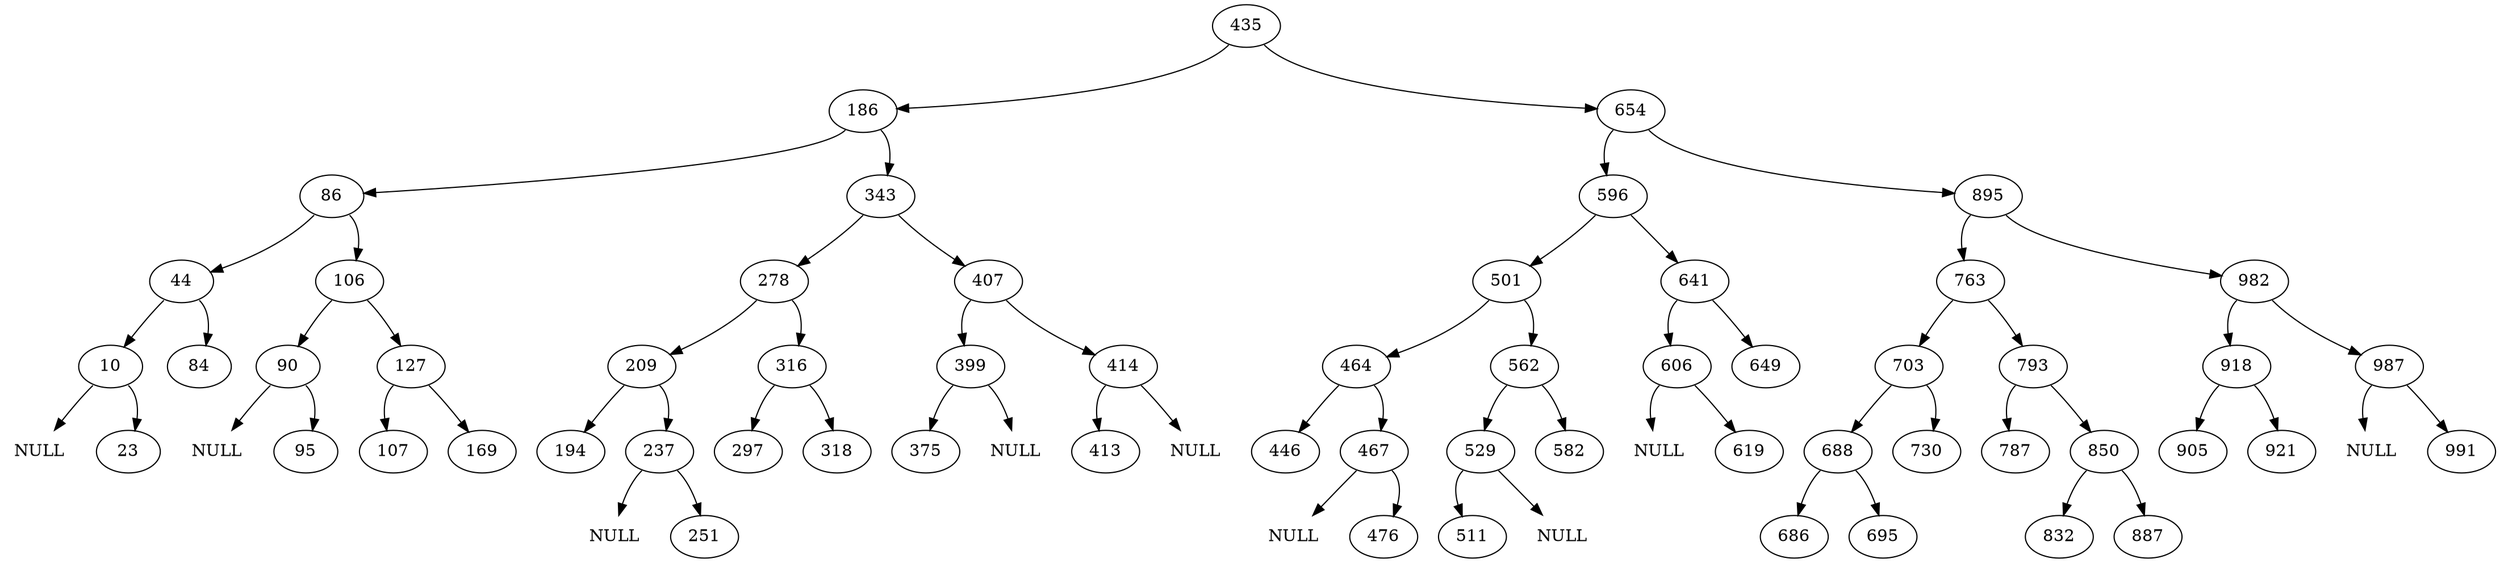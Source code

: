 digraph AVL {
435:sw -> 186 ;
435:se -> 654 ;
186:sw -> 86 ;
186:se -> 343 ;
86:sw -> 44 ;
86:se -> 106 ;
44:sw -> 10 ;
44:se -> 84 ;
NULL10L[label="NULL",shape=none] ;
10:sw -> NULL10L ;
10:se -> 23 ;
106:sw -> 90 ;
106:se -> 127 ;
NULL90L[label="NULL",shape=none] ;
90:sw -> NULL90L ;
90:se -> 95 ;
127:sw -> 107 ;
127:se -> 169 ;
343:sw -> 278 ;
343:se -> 407 ;
278:sw -> 209 ;
278:se -> 316 ;
209:sw -> 194 ;
209:se -> 237 ;
NULL237L[label="NULL",shape=none] ;
237:sw -> NULL237L ;
237:se -> 251 ;
316:sw -> 297 ;
316:se -> 318 ;
407:sw -> 399 ;
407:se -> 414 ;
399:sw -> 375 ;
NULL399R[label="NULL",shape=none] ;
399:se -> NULL399R ;
414:sw -> 413 ;
NULL414R[label="NULL",shape=none] ;
414:se -> NULL414R ;
654:sw -> 596 ;
654:se -> 895 ;
596:sw -> 501 ;
596:se -> 641 ;
501:sw -> 464 ;
501:se -> 562 ;
464:sw -> 446 ;
464:se -> 467 ;
NULL467L[label="NULL",shape=none] ;
467:sw -> NULL467L ;
467:se -> 476 ;
562:sw -> 529 ;
562:se -> 582 ;
529:sw -> 511 ;
NULL529R[label="NULL",shape=none] ;
529:se -> NULL529R ;
641:sw -> 606 ;
641:se -> 649 ;
NULL606L[label="NULL",shape=none] ;
606:sw -> NULL606L ;
606:se -> 619 ;
895:sw -> 763 ;
895:se -> 982 ;
763:sw -> 703 ;
763:se -> 793 ;
703:sw -> 688 ;
703:se -> 730 ;
688:sw -> 686 ;
688:se -> 695 ;
793:sw -> 787 ;
793:se -> 850 ;
850:sw -> 832 ;
850:se -> 887 ;
982:sw -> 918 ;
982:se -> 987 ;
918:sw -> 905 ;
918:se -> 921 ;
NULL987L[label="NULL",shape=none] ;
987:sw -> NULL987L ;
987:se -> 991 ;
}
